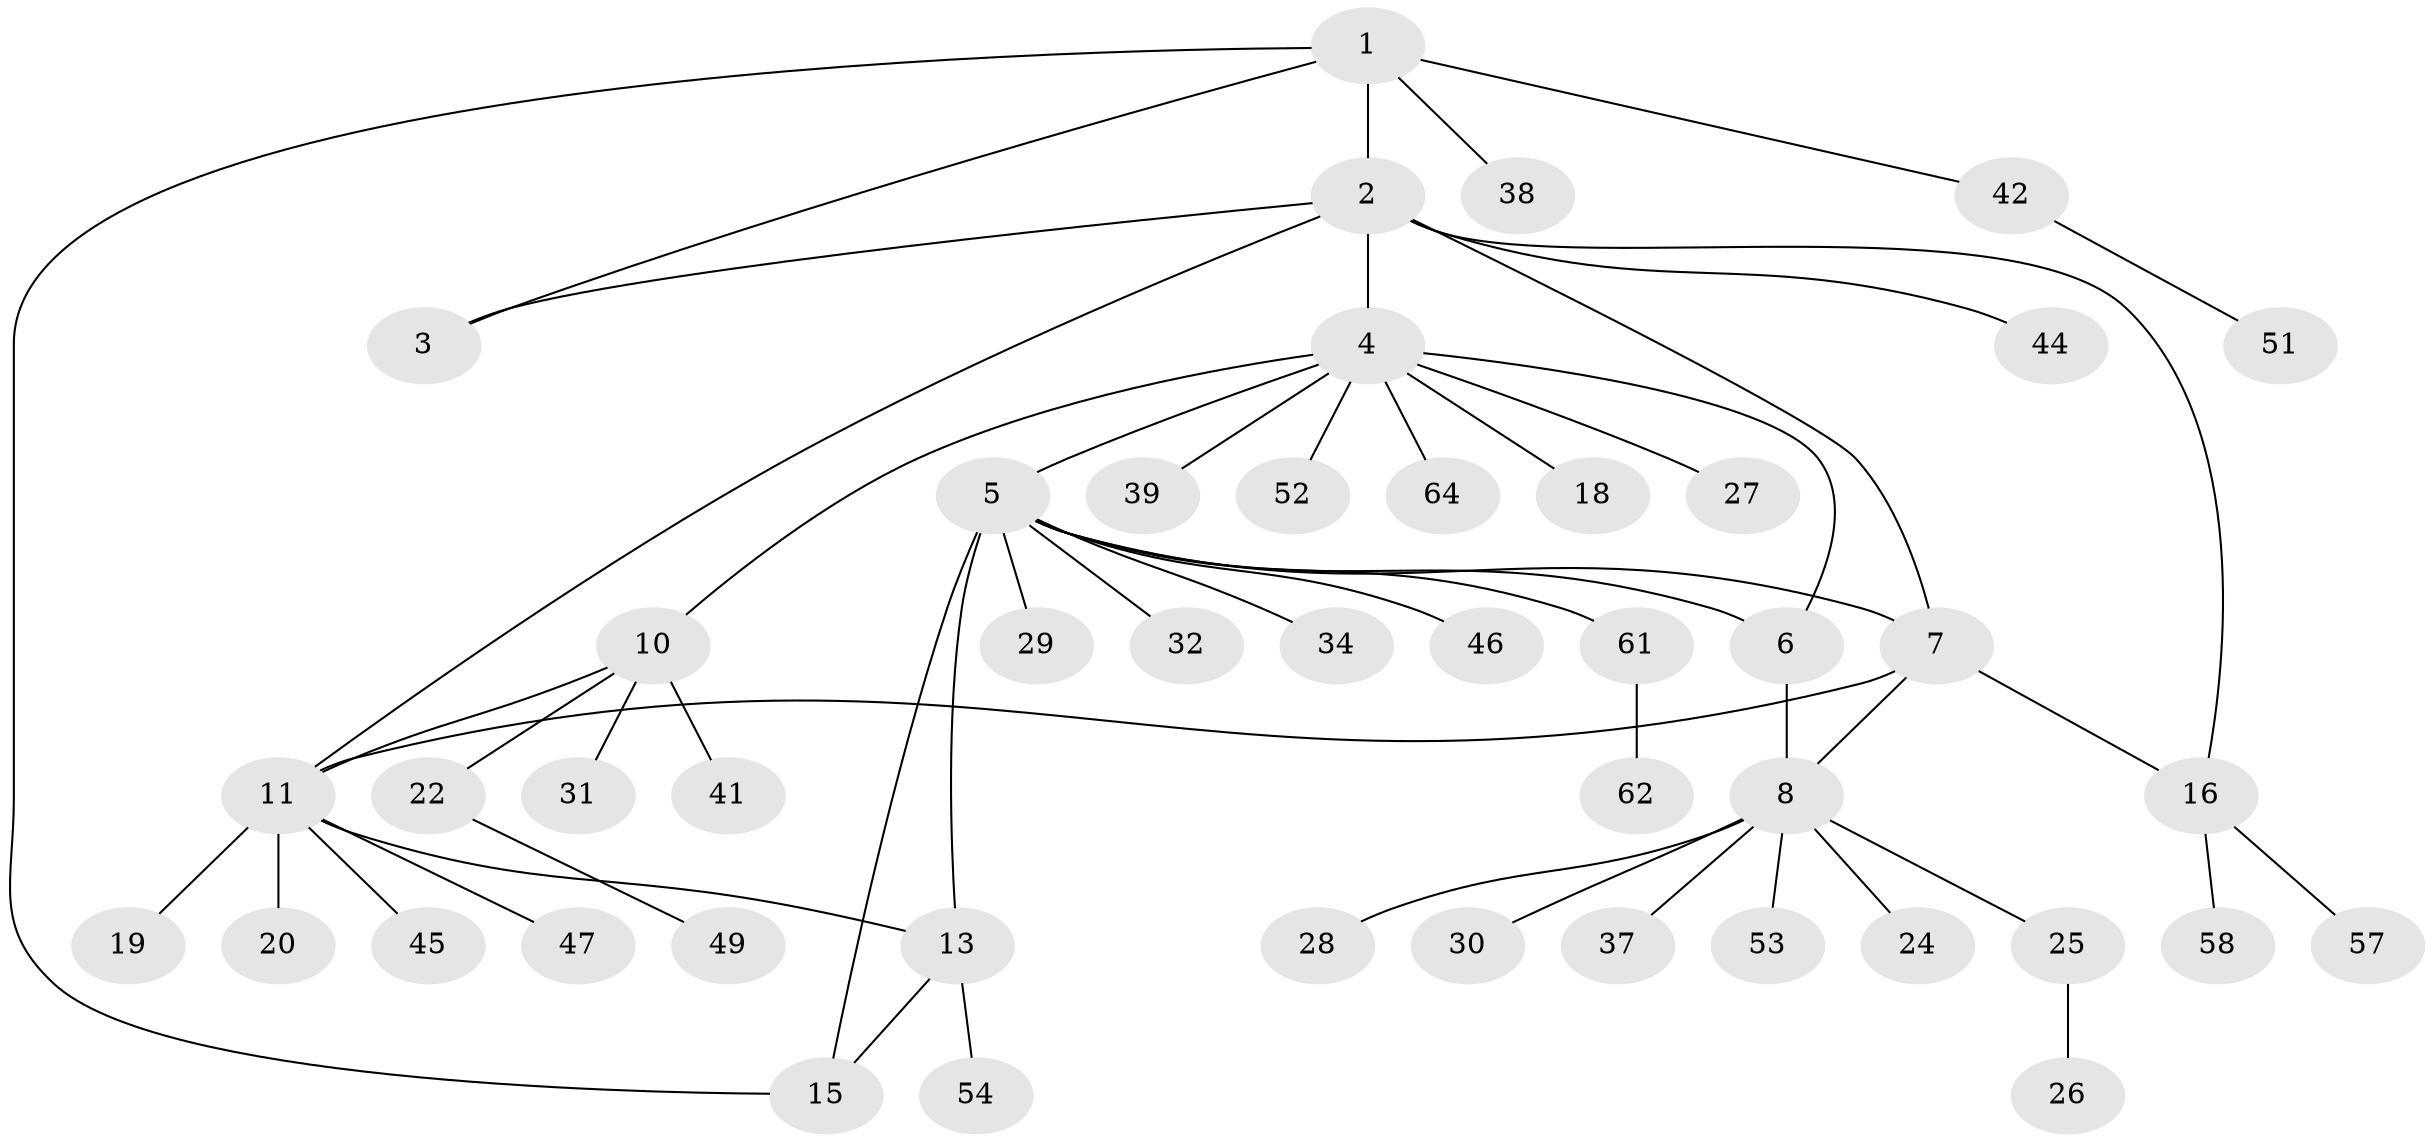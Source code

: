 // original degree distribution, {6: 0.030303030303030304, 8: 0.015151515151515152, 3: 0.06060606060606061, 11: 0.015151515151515152, 4: 0.06060606060606061, 7: 0.045454545454545456, 5: 0.030303030303030304, 9: 0.015151515151515152, 2: 0.13636363636363635, 1: 0.5909090909090909}
// Generated by graph-tools (version 1.1) at 2025/11/02/27/25 16:11:29]
// undirected, 46 vertices, 55 edges
graph export_dot {
graph [start="1"]
  node [color=gray90,style=filled];
  1 [super="+55"];
  2 [super="+59"];
  3 [super="+40"];
  4 [super="+50"];
  5 [super="+14"];
  6 [super="+23"];
  7 [super="+33"];
  8 [super="+9"];
  10 [super="+36"];
  11 [super="+12"];
  13 [super="+21"];
  15 [super="+43"];
  16 [super="+17"];
  18;
  19;
  20;
  22;
  24;
  25 [super="+60"];
  26 [super="+56"];
  27 [super="+35"];
  28;
  29;
  30 [super="+48"];
  31;
  32;
  34;
  37;
  38;
  39;
  41;
  42 [super="+66"];
  44;
  45 [super="+65"];
  46;
  47;
  49;
  51;
  52;
  53;
  54;
  57 [super="+63"];
  58;
  61;
  62;
  64;
  1 -- 2;
  1 -- 3;
  1 -- 15;
  1 -- 38;
  1 -- 42;
  2 -- 3;
  2 -- 4 [weight=2];
  2 -- 7;
  2 -- 11;
  2 -- 16;
  2 -- 44;
  4 -- 5;
  4 -- 6;
  4 -- 10;
  4 -- 18;
  4 -- 27;
  4 -- 39;
  4 -- 52;
  4 -- 64;
  5 -- 6;
  5 -- 32;
  5 -- 34;
  5 -- 7;
  5 -- 13;
  5 -- 46;
  5 -- 15;
  5 -- 29;
  5 -- 61;
  6 -- 8;
  7 -- 8 [weight=2];
  7 -- 11;
  7 -- 16;
  8 -- 24;
  8 -- 30;
  8 -- 37;
  8 -- 53;
  8 -- 25;
  8 -- 28;
  10 -- 11 [weight=2];
  10 -- 22;
  10 -- 31;
  10 -- 41;
  11 -- 13;
  11 -- 19;
  11 -- 45;
  11 -- 20;
  11 -- 47;
  13 -- 15;
  13 -- 54;
  16 -- 58;
  16 -- 57;
  22 -- 49;
  25 -- 26;
  42 -- 51;
  61 -- 62;
}
